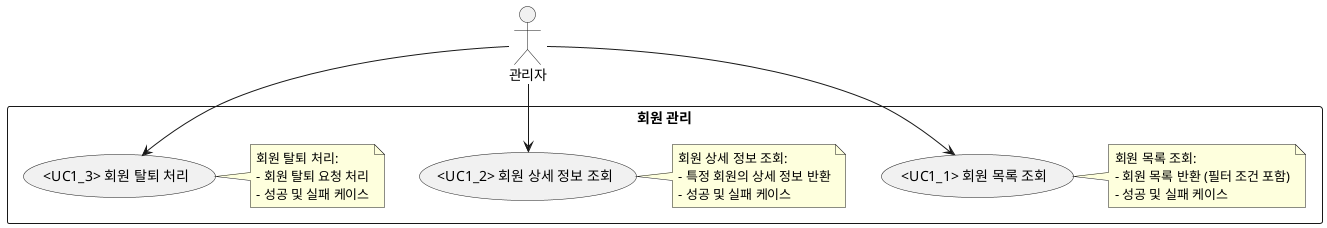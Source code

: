 @startuml
actor "관리자" as Admin

rectangle "회원 관리" {
  usecase "<UC1_1> 회원 목록 조회" as UC1_1
  note right of UC1_1
  회원 목록 조회:
  - 회원 목록 반환 (필터 조건 포함)
  - 성공 및 실패 케이스
  end note

  usecase "<UC1_2> 회원 상세 정보 조회" as UC1_2
  note right of UC1_2
  회원 상세 정보 조회:
  - 특정 회원의 상세 정보 반환
  - 성공 및 실패 케이스
  end note

  usecase "<UC1_3> 회원 탈퇴 처리" as UC1_3
  note right of UC1_3
  회원 탈퇴 처리:
  - 회원 탈퇴 요청 처리
  - 성공 및 실패 케이스
  end note
}

Admin --> UC1_1
Admin --> UC1_2
Admin --> UC1_3

@enduml
